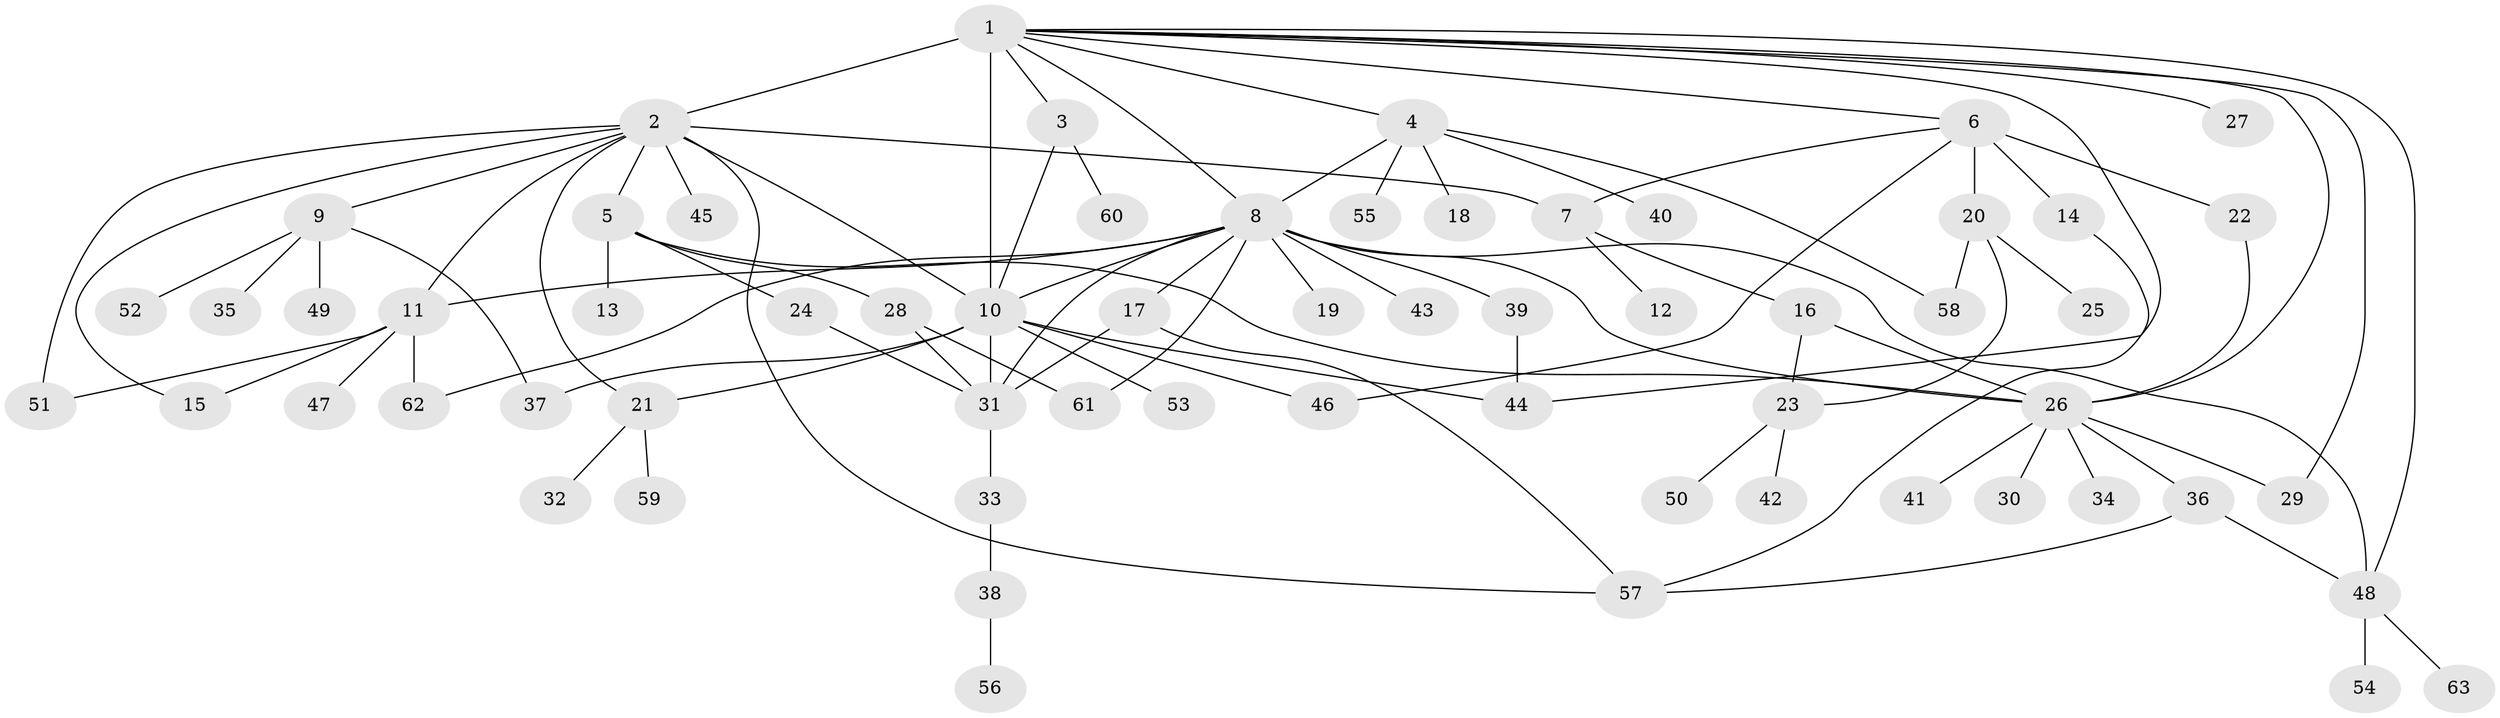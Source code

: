 // original degree distribution, {26: 0.008, 14: 0.008, 4: 0.064, 7: 0.008, 6: 0.032, 5: 0.048, 16: 0.008, 8: 0.008, 1: 0.48, 3: 0.064, 2: 0.264, 11: 0.008}
// Generated by graph-tools (version 1.1) at 2025/35/03/09/25 02:35:39]
// undirected, 63 vertices, 93 edges
graph export_dot {
graph [start="1"]
  node [color=gray90,style=filled];
  1;
  2;
  3;
  4;
  5;
  6;
  7;
  8;
  9;
  10;
  11;
  12;
  13;
  14;
  15;
  16;
  17;
  18;
  19;
  20;
  21;
  22;
  23;
  24;
  25;
  26;
  27;
  28;
  29;
  30;
  31;
  32;
  33;
  34;
  35;
  36;
  37;
  38;
  39;
  40;
  41;
  42;
  43;
  44;
  45;
  46;
  47;
  48;
  49;
  50;
  51;
  52;
  53;
  54;
  55;
  56;
  57;
  58;
  59;
  60;
  61;
  62;
  63;
  1 -- 2 [weight=1.0];
  1 -- 3 [weight=1.0];
  1 -- 4 [weight=1.0];
  1 -- 6 [weight=1.0];
  1 -- 8 [weight=1.0];
  1 -- 10 [weight=14.0];
  1 -- 26 [weight=1.0];
  1 -- 27 [weight=1.0];
  1 -- 29 [weight=1.0];
  1 -- 44 [weight=1.0];
  1 -- 48 [weight=1.0];
  2 -- 5 [weight=1.0];
  2 -- 7 [weight=1.0];
  2 -- 9 [weight=1.0];
  2 -- 10 [weight=1.0];
  2 -- 11 [weight=1.0];
  2 -- 15 [weight=1.0];
  2 -- 21 [weight=1.0];
  2 -- 45 [weight=2.0];
  2 -- 51 [weight=1.0];
  2 -- 57 [weight=1.0];
  3 -- 10 [weight=1.0];
  3 -- 60 [weight=1.0];
  4 -- 8 [weight=1.0];
  4 -- 18 [weight=1.0];
  4 -- 40 [weight=1.0];
  4 -- 55 [weight=1.0];
  4 -- 58 [weight=1.0];
  5 -- 13 [weight=1.0];
  5 -- 24 [weight=1.0];
  5 -- 26 [weight=1.0];
  5 -- 28 [weight=1.0];
  6 -- 7 [weight=1.0];
  6 -- 14 [weight=2.0];
  6 -- 20 [weight=1.0];
  6 -- 22 [weight=1.0];
  6 -- 46 [weight=1.0];
  7 -- 12 [weight=1.0];
  7 -- 16 [weight=1.0];
  8 -- 10 [weight=1.0];
  8 -- 11 [weight=2.0];
  8 -- 17 [weight=1.0];
  8 -- 19 [weight=1.0];
  8 -- 26 [weight=1.0];
  8 -- 31 [weight=1.0];
  8 -- 39 [weight=1.0];
  8 -- 43 [weight=2.0];
  8 -- 48 [weight=1.0];
  8 -- 61 [weight=1.0];
  8 -- 62 [weight=1.0];
  9 -- 35 [weight=1.0];
  9 -- 37 [weight=1.0];
  9 -- 49 [weight=1.0];
  9 -- 52 [weight=1.0];
  10 -- 21 [weight=1.0];
  10 -- 31 [weight=1.0];
  10 -- 37 [weight=1.0];
  10 -- 44 [weight=1.0];
  10 -- 46 [weight=1.0];
  10 -- 53 [weight=1.0];
  11 -- 15 [weight=1.0];
  11 -- 47 [weight=1.0];
  11 -- 51 [weight=1.0];
  11 -- 62 [weight=3.0];
  14 -- 57 [weight=1.0];
  16 -- 23 [weight=1.0];
  16 -- 26 [weight=1.0];
  17 -- 31 [weight=2.0];
  17 -- 57 [weight=1.0];
  20 -- 23 [weight=1.0];
  20 -- 25 [weight=1.0];
  20 -- 58 [weight=1.0];
  21 -- 32 [weight=1.0];
  21 -- 59 [weight=1.0];
  22 -- 26 [weight=1.0];
  23 -- 42 [weight=1.0];
  23 -- 50 [weight=1.0];
  24 -- 31 [weight=1.0];
  26 -- 29 [weight=1.0];
  26 -- 30 [weight=1.0];
  26 -- 34 [weight=1.0];
  26 -- 36 [weight=1.0];
  26 -- 41 [weight=1.0];
  28 -- 31 [weight=1.0];
  28 -- 61 [weight=1.0];
  31 -- 33 [weight=1.0];
  33 -- 38 [weight=1.0];
  36 -- 48 [weight=1.0];
  36 -- 57 [weight=1.0];
  38 -- 56 [weight=1.0];
  39 -- 44 [weight=1.0];
  48 -- 54 [weight=2.0];
  48 -- 63 [weight=1.0];
}

